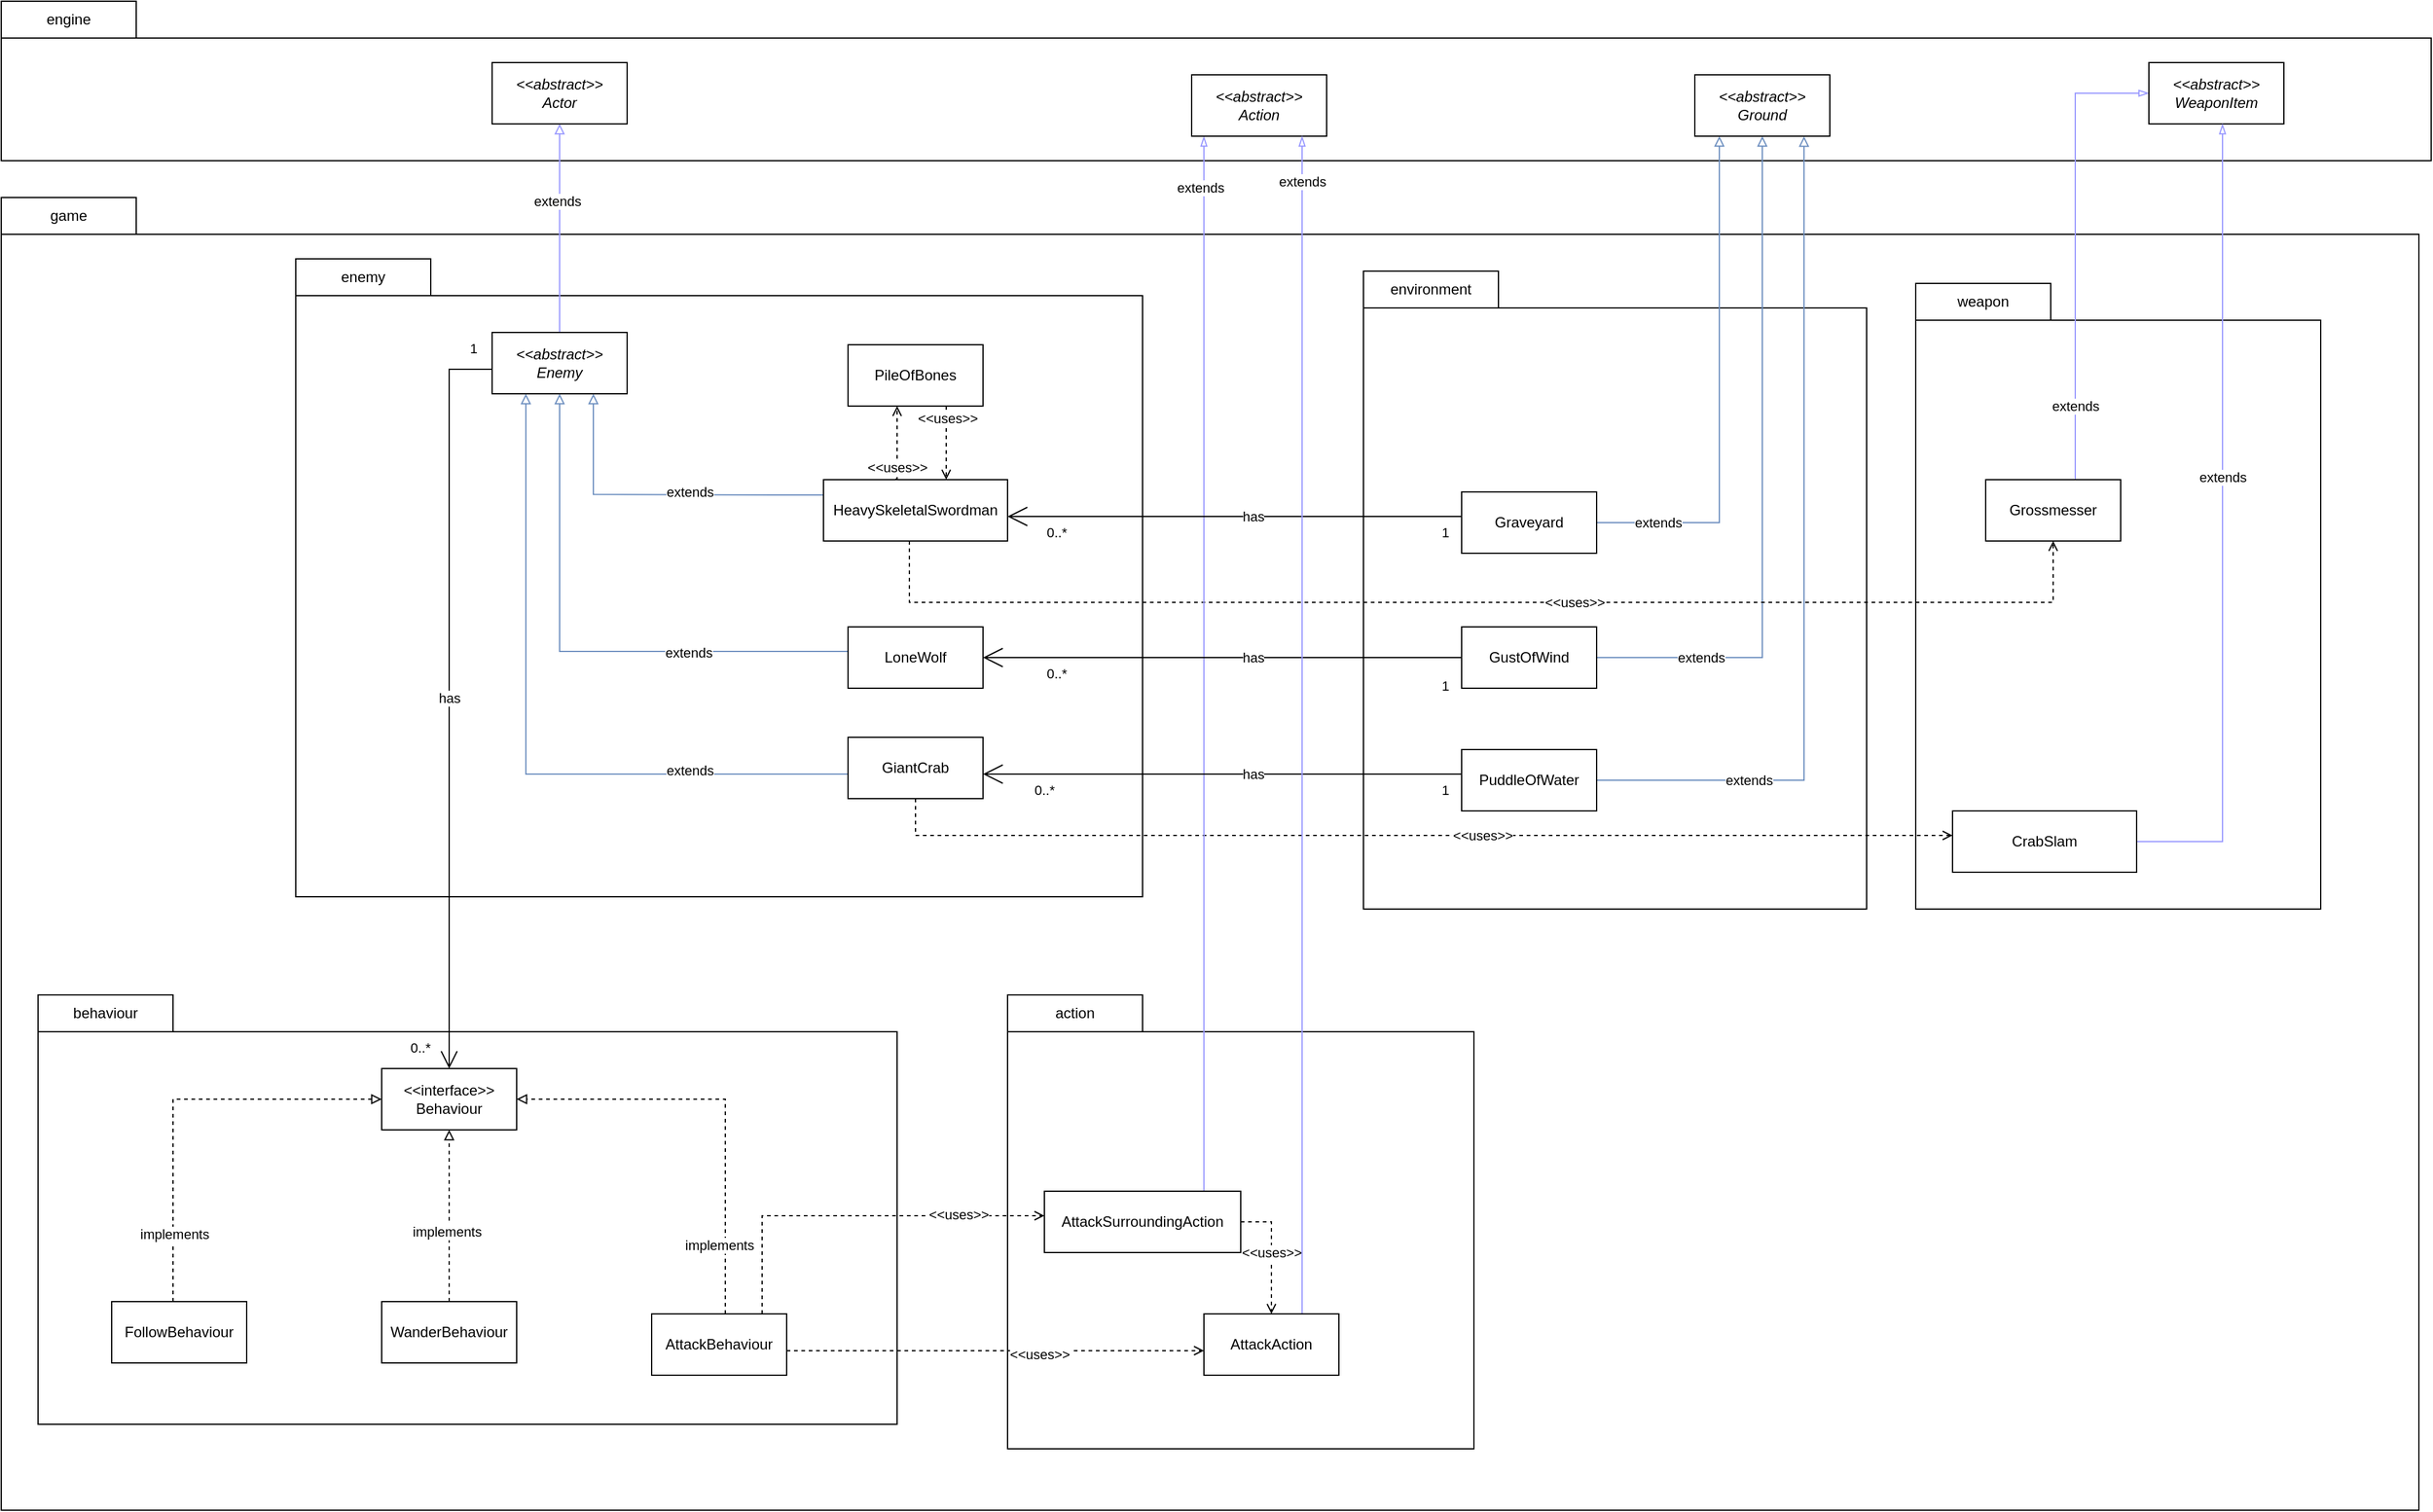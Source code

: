 <mxfile version="21.1.2" type="device">
  <diagram name="Req1 (F)" id="epecqRMpjD1GwpJ3DQ9b">
    <mxGraphModel dx="4599" dy="1194" grid="1" gridSize="10" guides="1" tooltips="1" connect="1" arrows="1" fold="1" page="1" pageScale="1" pageWidth="850" pageHeight="1100" math="0" shadow="0">
      <root>
        <mxCell id="Td4_uEL3bls0h5Rr2nT6-0" />
        <mxCell id="Td4_uEL3bls0h5Rr2nT6-1" value="Big Package" style="" parent="Td4_uEL3bls0h5Rr2nT6-0" />
        <mxCell id="Td4_uEL3bls0h5Rr2nT6-4" value="" style="shape=folder;fontStyle=1;spacingTop=10;tabWidth=110;tabHeight=30;tabPosition=left;html=1;whiteSpace=wrap;" parent="Td4_uEL3bls0h5Rr2nT6-1" vertex="1">
          <mxGeometry x="-2320" y="220" width="1980" height="130" as="geometry" />
        </mxCell>
        <mxCell id="Td4_uEL3bls0h5Rr2nT6-5" value="engine" style="text;html=1;strokeColor=none;fillColor=none;align=center;verticalAlign=middle;whiteSpace=wrap;rounded=0;" parent="Td4_uEL3bls0h5Rr2nT6-1" vertex="1">
          <mxGeometry x="-2320" y="220" width="110" height="30" as="geometry" />
        </mxCell>
        <mxCell id="Td4_uEL3bls0h5Rr2nT6-6" value="" style="shape=folder;fontStyle=1;spacingTop=10;tabWidth=110;tabHeight=30;tabPosition=left;html=1;whiteSpace=wrap;" parent="Td4_uEL3bls0h5Rr2nT6-1" vertex="1">
          <mxGeometry x="-2320" y="380" width="1970" height="1070" as="geometry" />
        </mxCell>
        <mxCell id="Td4_uEL3bls0h5Rr2nT6-7" value="game" style="text;html=1;strokeColor=none;fillColor=none;align=center;verticalAlign=middle;whiteSpace=wrap;rounded=0;" parent="Td4_uEL3bls0h5Rr2nT6-1" vertex="1">
          <mxGeometry x="-2320" y="380" width="110" height="30" as="geometry" />
        </mxCell>
        <object label="main" id="Td4_uEL3bls0h5Rr2nT6-9">
          <mxCell style="" parent="Td4_uEL3bls0h5Rr2nT6-0" />
        </object>
        <mxCell id="Td4_uEL3bls0h5Rr2nT6-10" value="" style="shape=folder;fontStyle=1;spacingTop=10;tabWidth=110;tabHeight=30;tabPosition=left;html=1;whiteSpace=wrap;" parent="Td4_uEL3bls0h5Rr2nT6-9" vertex="1">
          <mxGeometry x="-2080" y="430" width="690" height="520" as="geometry" />
        </mxCell>
        <mxCell id="Td4_uEL3bls0h5Rr2nT6-11" value="" style="shape=folder;fontStyle=1;spacingTop=10;tabWidth=110;tabHeight=30;tabPosition=left;html=1;whiteSpace=wrap;" parent="Td4_uEL3bls0h5Rr2nT6-9" vertex="1">
          <mxGeometry x="-1210" y="440" width="410" height="520" as="geometry" />
        </mxCell>
        <mxCell id="Td4_uEL3bls0h5Rr2nT6-12" value="" style="shape=folder;fontStyle=1;spacingTop=10;tabWidth=110;tabHeight=30;tabPosition=left;html=1;whiteSpace=wrap;" parent="Td4_uEL3bls0h5Rr2nT6-9" vertex="1">
          <mxGeometry x="-760" y="450" width="330" height="510" as="geometry" />
        </mxCell>
        <mxCell id="Td4_uEL3bls0h5Rr2nT6-13" value="environment" style="text;html=1;strokeColor=none;fillColor=none;align=center;verticalAlign=middle;whiteSpace=wrap;rounded=0;" parent="Td4_uEL3bls0h5Rr2nT6-9" vertex="1">
          <mxGeometry x="-1210" y="440" width="110" height="30" as="geometry" />
        </mxCell>
        <mxCell id="Td4_uEL3bls0h5Rr2nT6-14" value="weapon" style="text;html=1;strokeColor=none;fillColor=none;align=center;verticalAlign=middle;whiteSpace=wrap;rounded=0;" parent="Td4_uEL3bls0h5Rr2nT6-9" vertex="1">
          <mxGeometry x="-760" y="450" width="110" height="30" as="geometry" />
        </mxCell>
        <mxCell id="Td4_uEL3bls0h5Rr2nT6-15" value="" style="shape=folder;fontStyle=1;spacingTop=10;tabWidth=110;tabHeight=30;tabPosition=left;html=1;whiteSpace=wrap;" parent="Td4_uEL3bls0h5Rr2nT6-9" vertex="1">
          <mxGeometry x="-1500" y="1030" width="380" height="370" as="geometry" />
        </mxCell>
        <mxCell id="Td4_uEL3bls0h5Rr2nT6-16" style="edgeStyle=orthogonalEdgeStyle;rounded=0;orthogonalLoop=1;jettySize=auto;html=1;endArrow=blockThin;endFill=0;strokeColor=#9999FF;entryX=0;entryY=0.5;entryDx=0;entryDy=0;" parent="Td4_uEL3bls0h5Rr2nT6-9" source="Td4_uEL3bls0h5Rr2nT6-18" target="Td4_uEL3bls0h5Rr2nT6-51" edge="1">
          <mxGeometry relative="1" as="geometry">
            <Array as="points">
              <mxPoint x="-630" y="295" />
            </Array>
          </mxGeometry>
        </mxCell>
        <mxCell id="Td4_uEL3bls0h5Rr2nT6-17" value="extends" style="edgeLabel;html=1;align=center;verticalAlign=middle;resizable=0;points=[];" parent="Td4_uEL3bls0h5Rr2nT6-16" connectable="0" vertex="1">
          <mxGeometry x="-0.056" relative="1" as="geometry">
            <mxPoint y="117" as="offset" />
          </mxGeometry>
        </mxCell>
        <mxCell id="Td4_uEL3bls0h5Rr2nT6-18" value="Grossmesser" style="html=1;whiteSpace=wrap;" parent="Td4_uEL3bls0h5Rr2nT6-9" vertex="1">
          <mxGeometry x="-703" y="610" width="110" height="50" as="geometry" />
        </mxCell>
        <mxCell id="Td4_uEL3bls0h5Rr2nT6-19" value="extends" style="edgeStyle=orthogonalEdgeStyle;rounded=0;orthogonalLoop=1;jettySize=auto;html=1;endArrow=block;endFill=0;fillColor=#dae8fc;strokeColor=#6c8ebf;" parent="Td4_uEL3bls0h5Rr2nT6-9" source="Td4_uEL3bls0h5Rr2nT6-20" target="Td4_uEL3bls0h5Rr2nT6-49" edge="1">
          <mxGeometry x="-0.759" relative="1" as="geometry">
            <Array as="points">
              <mxPoint x="-920" y="645" />
            </Array>
            <mxPoint as="offset" />
          </mxGeometry>
        </mxCell>
        <mxCell id="Td4_uEL3bls0h5Rr2nT6-20" value="Graveyard" style="html=1;whiteSpace=wrap;" parent="Td4_uEL3bls0h5Rr2nT6-9" vertex="1">
          <mxGeometry x="-1130" y="620" width="110" height="50" as="geometry" />
        </mxCell>
        <mxCell id="Td4_uEL3bls0h5Rr2nT6-21" value="extends" style="edgeStyle=orthogonalEdgeStyle;rounded=0;orthogonalLoop=1;jettySize=auto;html=1;entryX=0.5;entryY=1;entryDx=0;entryDy=0;endArrow=block;endFill=0;fillColor=#dae8fc;strokeColor=#6c8ebf;" parent="Td4_uEL3bls0h5Rr2nT6-9" source="Td4_uEL3bls0h5Rr2nT6-22" target="Td4_uEL3bls0h5Rr2nT6-49" edge="1">
          <mxGeometry x="-0.699" relative="1" as="geometry">
            <mxPoint as="offset" />
          </mxGeometry>
        </mxCell>
        <mxCell id="Td4_uEL3bls0h5Rr2nT6-22" value="GustOfWind" style="html=1;whiteSpace=wrap;" parent="Td4_uEL3bls0h5Rr2nT6-9" vertex="1">
          <mxGeometry x="-1130" y="730" width="110" height="50" as="geometry" />
        </mxCell>
        <mxCell id="Td4_uEL3bls0h5Rr2nT6-23" value="extends" style="edgeStyle=orthogonalEdgeStyle;rounded=0;orthogonalLoop=1;jettySize=auto;html=1;endArrow=block;endFill=0;fillColor=#dae8fc;strokeColor=#6c8ebf;entryX=0.809;entryY=1.002;entryDx=0;entryDy=0;entryPerimeter=0;" parent="Td4_uEL3bls0h5Rr2nT6-9" source="Td4_uEL3bls0h5Rr2nT6-24" target="Td4_uEL3bls0h5Rr2nT6-49" edge="1">
          <mxGeometry x="-0.643" relative="1" as="geometry">
            <Array as="points">
              <mxPoint x="-851" y="855" />
            </Array>
            <mxPoint x="-830" y="320" as="targetPoint" />
            <mxPoint as="offset" />
          </mxGeometry>
        </mxCell>
        <mxCell id="Td4_uEL3bls0h5Rr2nT6-24" value="PuddleOfWater" style="html=1;whiteSpace=wrap;" parent="Td4_uEL3bls0h5Rr2nT6-9" vertex="1">
          <mxGeometry x="-1130" y="830" width="110" height="50" as="geometry" />
        </mxCell>
        <mxCell id="Td4_uEL3bls0h5Rr2nT6-25" style="edgeStyle=orthogonalEdgeStyle;rounded=0;orthogonalLoop=1;jettySize=auto;html=1;endArrow=block;endFill=0;fillColor=#dae8fc;strokeColor=#6c8ebf;entryX=0.5;entryY=1;entryDx=0;entryDy=0;" parent="Td4_uEL3bls0h5Rr2nT6-9" source="Td4_uEL3bls0h5Rr2nT6-27" target="Td4_uEL3bls0h5Rr2nT6-42" edge="1">
          <mxGeometry relative="1" as="geometry">
            <Array as="points">
              <mxPoint x="-1865" y="750" />
            </Array>
          </mxGeometry>
        </mxCell>
        <mxCell id="Td4_uEL3bls0h5Rr2nT6-26" value="extends" style="edgeLabel;html=1;align=center;verticalAlign=middle;resizable=0;points=[];" parent="Td4_uEL3bls0h5Rr2nT6-25" connectable="0" vertex="1">
          <mxGeometry x="-0.096" y="1" relative="1" as="geometry">
            <mxPoint x="71" as="offset" />
          </mxGeometry>
        </mxCell>
        <mxCell id="Td4_uEL3bls0h5Rr2nT6-27" value="LoneWolf" style="html=1;whiteSpace=wrap;" parent="Td4_uEL3bls0h5Rr2nT6-9" vertex="1">
          <mxGeometry x="-1630" y="730" width="110" height="50" as="geometry" />
        </mxCell>
        <mxCell id="Td4_uEL3bls0h5Rr2nT6-28" style="edgeStyle=orthogonalEdgeStyle;rounded=0;orthogonalLoop=1;jettySize=auto;html=1;dashed=1;endArrow=open;endFill=0;" parent="Td4_uEL3bls0h5Rr2nT6-9" source="Td4_uEL3bls0h5Rr2nT6-34" target="Td4_uEL3bls0h5Rr2nT6-18" edge="1">
          <mxGeometry relative="1" as="geometry">
            <Array as="points">
              <mxPoint x="-1580" y="710" />
              <mxPoint x="-648" y="710" />
            </Array>
            <mxPoint x="-1560" y="802.19" as="sourcePoint" />
            <mxPoint x="-90.75" y="759.999" as="targetPoint" />
          </mxGeometry>
        </mxCell>
        <mxCell id="Td4_uEL3bls0h5Rr2nT6-29" value="&amp;lt;&amp;lt;uses&amp;gt;&amp;gt;" style="edgeLabel;html=1;align=center;verticalAlign=middle;resizable=0;points=[];" parent="Td4_uEL3bls0h5Rr2nT6-28" connectable="0" vertex="1">
          <mxGeometry x="0.851" relative="1" as="geometry">
            <mxPoint x="-363" as="offset" />
          </mxGeometry>
        </mxCell>
        <mxCell id="Td4_uEL3bls0h5Rr2nT6-30" style="edgeStyle=orthogonalEdgeStyle;rounded=0;orthogonalLoop=1;jettySize=auto;html=1;entryX=0.75;entryY=1;entryDx=0;entryDy=0;endArrow=block;endFill=0;fillColor=#dae8fc;strokeColor=#6c8ebf;exitX=0;exitY=0.25;exitDx=0;exitDy=0;" parent="Td4_uEL3bls0h5Rr2nT6-9" source="Td4_uEL3bls0h5Rr2nT6-34" target="Td4_uEL3bls0h5Rr2nT6-42" edge="1">
          <mxGeometry relative="1" as="geometry">
            <Array as="points">
              <mxPoint x="-1690" y="622" />
              <mxPoint x="-1837" y="622" />
            </Array>
          </mxGeometry>
        </mxCell>
        <mxCell id="Td4_uEL3bls0h5Rr2nT6-31" value="extends" style="edgeLabel;html=1;align=center;verticalAlign=middle;resizable=0;points=[];" parent="Td4_uEL3bls0h5Rr2nT6-30" connectable="0" vertex="1">
          <mxGeometry x="0.258" y="-2" relative="1" as="geometry">
            <mxPoint x="60" as="offset" />
          </mxGeometry>
        </mxCell>
        <mxCell id="Td4_uEL3bls0h5Rr2nT6-32" value="&amp;lt;&amp;lt;uses&amp;gt;&amp;gt;" style="edgeStyle=orthogonalEdgeStyle;rounded=0;orthogonalLoop=1;jettySize=auto;html=1;dashed=1;endArrow=open;endFill=0;exitX=0.391;exitY=-0.01;exitDx=0;exitDy=0;exitPerimeter=0;" parent="Td4_uEL3bls0h5Rr2nT6-9" source="Td4_uEL3bls0h5Rr2nT6-34" target="Td4_uEL3bls0h5Rr2nT6-56" edge="1">
          <mxGeometry x="-0.644" relative="1" as="geometry">
            <Array as="points">
              <mxPoint x="-1590" y="610" />
            </Array>
            <mxPoint as="offset" />
          </mxGeometry>
        </mxCell>
        <mxCell id="Td4_uEL3bls0h5Rr2nT6-33" value="&amp;lt;&amp;lt;has&amp;gt;&amp;gt;" style="edgeLabel;html=1;align=center;verticalAlign=middle;resizable=0;points=[];" parent="Td4_uEL3bls0h5Rr2nT6-32" connectable="0" vertex="1">
          <mxGeometry x="-0.132" y="3" relative="1" as="geometry">
            <mxPoint y="-66" as="offset" />
          </mxGeometry>
        </mxCell>
        <mxCell id="Td4_uEL3bls0h5Rr2nT6-34" value="HeavySkeletalSwordman" style="html=1;whiteSpace=wrap;" parent="Td4_uEL3bls0h5Rr2nT6-9" vertex="1">
          <mxGeometry x="-1650" y="610" width="150" height="50" as="geometry" />
        </mxCell>
        <mxCell id="Td4_uEL3bls0h5Rr2nT6-35" style="edgeStyle=orthogonalEdgeStyle;rounded=0;orthogonalLoop=1;jettySize=auto;html=1;entryX=0.25;entryY=1;entryDx=0;entryDy=0;endArrow=block;endFill=0;fillColor=#dae8fc;strokeColor=#6c8ebf;" parent="Td4_uEL3bls0h5Rr2nT6-9" source="Td4_uEL3bls0h5Rr2nT6-39" target="Td4_uEL3bls0h5Rr2nT6-42" edge="1">
          <mxGeometry relative="1" as="geometry">
            <Array as="points">
              <mxPoint x="-1893" y="850" />
            </Array>
          </mxGeometry>
        </mxCell>
        <mxCell id="Td4_uEL3bls0h5Rr2nT6-36" value="extends" style="edgeLabel;html=1;align=center;verticalAlign=middle;resizable=0;points=[];" parent="Td4_uEL3bls0h5Rr2nT6-35" connectable="0" vertex="1">
          <mxGeometry x="-0.332" y="-3" relative="1" as="geometry">
            <mxPoint x="62" as="offset" />
          </mxGeometry>
        </mxCell>
        <mxCell id="Td4_uEL3bls0h5Rr2nT6-37" style="edgeStyle=orthogonalEdgeStyle;rounded=0;orthogonalLoop=1;jettySize=auto;html=1;dashed=1;endArrow=open;endFill=0;" parent="Td4_uEL3bls0h5Rr2nT6-9" source="Td4_uEL3bls0h5Rr2nT6-39" target="Td4_uEL3bls0h5Rr2nT6-59" edge="1">
          <mxGeometry relative="1" as="geometry">
            <Array as="points">
              <mxPoint x="-1575" y="900" />
              <mxPoint x="-628" y="900" />
            </Array>
          </mxGeometry>
        </mxCell>
        <mxCell id="Td4_uEL3bls0h5Rr2nT6-38" value="&amp;lt;&amp;lt;uses&amp;gt;&amp;gt;" style="edgeLabel;html=1;align=center;verticalAlign=middle;resizable=0;points=[];" parent="Td4_uEL3bls0h5Rr2nT6-37" connectable="0" vertex="1">
          <mxGeometry x="0.836" y="4" relative="1" as="geometry">
            <mxPoint x="-311" y="4" as="offset" />
          </mxGeometry>
        </mxCell>
        <mxCell id="Td4_uEL3bls0h5Rr2nT6-39" value="GiantCrab" style="html=1;whiteSpace=wrap;" parent="Td4_uEL3bls0h5Rr2nT6-9" vertex="1">
          <mxGeometry x="-1630" y="820" width="110" height="50" as="geometry" />
        </mxCell>
        <mxCell id="Td4_uEL3bls0h5Rr2nT6-40" style="edgeStyle=orthogonalEdgeStyle;rounded=0;orthogonalLoop=1;jettySize=auto;html=1;entryX=0.5;entryY=1;entryDx=0;entryDy=0;endArrow=block;endFill=0;strokeColor=#9999FF;" parent="Td4_uEL3bls0h5Rr2nT6-9" source="Td4_uEL3bls0h5Rr2nT6-42" target="Td4_uEL3bls0h5Rr2nT6-50" edge="1">
          <mxGeometry relative="1" as="geometry" />
        </mxCell>
        <mxCell id="Td4_uEL3bls0h5Rr2nT6-41" value="extends" style="edgeLabel;html=1;align=center;verticalAlign=middle;resizable=0;points=[];" parent="Td4_uEL3bls0h5Rr2nT6-40" connectable="0" vertex="1">
          <mxGeometry x="0.258" y="2" relative="1" as="geometry">
            <mxPoint as="offset" />
          </mxGeometry>
        </mxCell>
        <mxCell id="Td4_uEL3bls0h5Rr2nT6-42" value="&lt;i&gt;&amp;lt;&amp;lt;abstract&amp;gt;&amp;gt;&lt;br&gt;Enemy&lt;/i&gt;" style="html=1;whiteSpace=wrap;" parent="Td4_uEL3bls0h5Rr2nT6-9" vertex="1">
          <mxGeometry x="-1920" y="490" width="110" height="50" as="geometry" />
        </mxCell>
        <mxCell id="Td4_uEL3bls0h5Rr2nT6-43" style="edgeStyle=orthogonalEdgeStyle;rounded=0;orthogonalLoop=1;jettySize=auto;html=1;strokeColor=none;dashed=1;" parent="Td4_uEL3bls0h5Rr2nT6-9" source="Td4_uEL3bls0h5Rr2nT6-76" target="Td4_uEL3bls0h5Rr2nT6-70" edge="1">
          <mxGeometry relative="1" as="geometry" />
        </mxCell>
        <mxCell id="Td4_uEL3bls0h5Rr2nT6-44" style="edgeStyle=orthogonalEdgeStyle;rounded=0;orthogonalLoop=1;jettySize=auto;html=1;strokeColor=#9999FF;endArrow=blockThin;endFill=0;" parent="Td4_uEL3bls0h5Rr2nT6-9" source="Td4_uEL3bls0h5Rr2nT6-47" target="Td4_uEL3bls0h5Rr2nT6-48" edge="1">
          <mxGeometry relative="1" as="geometry">
            <Array as="points">
              <mxPoint x="-1340" y="850" />
              <mxPoint x="-1340" y="850" />
            </Array>
          </mxGeometry>
        </mxCell>
        <mxCell id="Td4_uEL3bls0h5Rr2nT6-45" value="extends" style="edgeLabel;html=1;align=center;verticalAlign=middle;resizable=0;points=[];" parent="Td4_uEL3bls0h5Rr2nT6-44" connectable="0" vertex="1">
          <mxGeometry x="0.903" y="3" relative="1" as="geometry">
            <mxPoint as="offset" />
          </mxGeometry>
        </mxCell>
        <mxCell id="Td4_uEL3bls0h5Rr2nT6-46" value="&amp;lt;&amp;lt;uses&amp;gt;&amp;gt;" style="edgeStyle=orthogonalEdgeStyle;rounded=0;orthogonalLoop=1;jettySize=auto;html=1;entryX=0.5;entryY=0;entryDx=0;entryDy=0;dashed=1;endArrow=open;endFill=0;" parent="Td4_uEL3bls0h5Rr2nT6-9" source="Td4_uEL3bls0h5Rr2nT6-47" target="Td4_uEL3bls0h5Rr2nT6-87" edge="1">
          <mxGeometry relative="1" as="geometry">
            <Array as="points">
              <mxPoint x="-1285" y="1250" />
              <mxPoint x="-1285" y="1250" />
            </Array>
          </mxGeometry>
        </mxCell>
        <mxCell id="Td4_uEL3bls0h5Rr2nT6-47" value="AttackSurroundingAction" style="html=1;whiteSpace=wrap;" parent="Td4_uEL3bls0h5Rr2nT6-9" vertex="1">
          <mxGeometry x="-1470" y="1190" width="160" height="50" as="geometry" />
        </mxCell>
        <mxCell id="Td4_uEL3bls0h5Rr2nT6-48" value="&lt;i&gt;&amp;lt;&amp;lt;abstract&amp;gt;&amp;gt;&lt;br&gt;Action&lt;/i&gt;" style="html=1;whiteSpace=wrap;" parent="Td4_uEL3bls0h5Rr2nT6-9" vertex="1">
          <mxGeometry x="-1350" y="280" width="110" height="50" as="geometry" />
        </mxCell>
        <mxCell id="Td4_uEL3bls0h5Rr2nT6-49" value="&lt;i&gt;&amp;lt;&amp;lt;abstract&amp;gt;&amp;gt;&lt;br&gt;Ground&lt;/i&gt;" style="html=1;whiteSpace=wrap;" parent="Td4_uEL3bls0h5Rr2nT6-9" vertex="1">
          <mxGeometry x="-940" y="280" width="110" height="50" as="geometry" />
        </mxCell>
        <mxCell id="Td4_uEL3bls0h5Rr2nT6-50" value="&lt;i&gt;&amp;lt;&amp;lt;abstract&amp;gt;&amp;gt;&lt;br&gt;Actor&lt;/i&gt;" style="html=1;whiteSpace=wrap;" parent="Td4_uEL3bls0h5Rr2nT6-9" vertex="1">
          <mxGeometry x="-1920" y="270" width="110" height="50" as="geometry" />
        </mxCell>
        <mxCell id="Td4_uEL3bls0h5Rr2nT6-51" value="&lt;i&gt;&amp;lt;&amp;lt;abstract&amp;gt;&amp;gt;&lt;br&gt;WeaponItem&lt;/i&gt;" style="html=1;whiteSpace=wrap;" parent="Td4_uEL3bls0h5Rr2nT6-9" vertex="1">
          <mxGeometry x="-570" y="270" width="110" height="50" as="geometry" />
        </mxCell>
        <mxCell id="Td4_uEL3bls0h5Rr2nT6-52" value="action" style="text;html=1;strokeColor=none;fillColor=none;align=center;verticalAlign=middle;whiteSpace=wrap;rounded=0;" parent="Td4_uEL3bls0h5Rr2nT6-9" vertex="1">
          <mxGeometry x="-1500" y="1030" width="110" height="30" as="geometry" />
        </mxCell>
        <mxCell id="Td4_uEL3bls0h5Rr2nT6-53" value="enemy" style="text;html=1;strokeColor=none;fillColor=none;align=center;verticalAlign=middle;whiteSpace=wrap;rounded=0;" parent="Td4_uEL3bls0h5Rr2nT6-9" vertex="1">
          <mxGeometry x="-2080" y="430" width="110" height="30" as="geometry" />
        </mxCell>
        <mxCell id="Td4_uEL3bls0h5Rr2nT6-54" style="edgeStyle=orthogonalEdgeStyle;rounded=0;orthogonalLoop=1;jettySize=auto;html=1;dashed=1;endArrow=open;endFill=0;" parent="Td4_uEL3bls0h5Rr2nT6-9" source="Td4_uEL3bls0h5Rr2nT6-56" edge="1">
          <mxGeometry relative="1" as="geometry">
            <Array as="points">
              <mxPoint x="-1550" y="610" />
              <mxPoint x="-1550" y="610" />
            </Array>
            <mxPoint x="-1550" y="610" as="targetPoint" />
          </mxGeometry>
        </mxCell>
        <mxCell id="Td4_uEL3bls0h5Rr2nT6-55" value="&amp;lt;&amp;lt;uses&amp;gt;&amp;gt;" style="edgeLabel;html=1;align=center;verticalAlign=middle;resizable=0;points=[];" parent="Td4_uEL3bls0h5Rr2nT6-54" connectable="0" vertex="1">
          <mxGeometry x="-0.278" y="1" relative="1" as="geometry">
            <mxPoint y="-12" as="offset" />
          </mxGeometry>
        </mxCell>
        <mxCell id="Td4_uEL3bls0h5Rr2nT6-56" value="PileOfBones" style="html=1;whiteSpace=wrap;" parent="Td4_uEL3bls0h5Rr2nT6-9" vertex="1">
          <mxGeometry x="-1630" y="500" width="110" height="50" as="geometry" />
        </mxCell>
        <mxCell id="Td4_uEL3bls0h5Rr2nT6-57" style="edgeStyle=orthogonalEdgeStyle;rounded=0;orthogonalLoop=1;jettySize=auto;html=1;strokeColor=#9999FF;endArrow=blockThin;endFill=0;" parent="Td4_uEL3bls0h5Rr2nT6-9" source="Td4_uEL3bls0h5Rr2nT6-59" target="Td4_uEL3bls0h5Rr2nT6-51" edge="1">
          <mxGeometry relative="1" as="geometry">
            <Array as="points">
              <mxPoint x="-510" y="905" />
            </Array>
            <mxPoint x="-533" y="220" as="targetPoint" />
          </mxGeometry>
        </mxCell>
        <mxCell id="Td4_uEL3bls0h5Rr2nT6-58" value="extends" style="edgeLabel;html=1;align=center;verticalAlign=middle;resizable=0;points=[];" parent="Td4_uEL3bls0h5Rr2nT6-57" connectable="0" vertex="1">
          <mxGeometry x="0.135" y="2" relative="1" as="geometry">
            <mxPoint x="2" y="4" as="offset" />
          </mxGeometry>
        </mxCell>
        <mxCell id="Td4_uEL3bls0h5Rr2nT6-59" value="CrabSlam" style="html=1;whiteSpace=wrap;" parent="Td4_uEL3bls0h5Rr2nT6-9" vertex="1">
          <mxGeometry x="-730" y="880" width="150" height="50" as="geometry" />
        </mxCell>
        <mxCell id="Td4_uEL3bls0h5Rr2nT6-60" value="has" style="endArrow=none;html=1;endSize=12;startArrow=open;startSize=14;startFill=0;edgeStyle=orthogonalEdgeStyle;rounded=0;endFill=0;" parent="Td4_uEL3bls0h5Rr2nT6-9" source="Td4_uEL3bls0h5Rr2nT6-27" target="Td4_uEL3bls0h5Rr2nT6-22" edge="1">
          <mxGeometry x="0.128" relative="1" as="geometry">
            <mxPoint x="-1220" y="800" as="sourcePoint" />
            <mxPoint x="-1060" y="800" as="targetPoint" />
            <Array as="points">
              <mxPoint x="-1300" y="755" />
              <mxPoint x="-1300" y="755" />
            </Array>
            <mxPoint as="offset" />
          </mxGeometry>
        </mxCell>
        <mxCell id="Td4_uEL3bls0h5Rr2nT6-61" value="0..*" style="edgeLabel;resizable=0;html=1;align=left;verticalAlign=top;" parent="Td4_uEL3bls0h5Rr2nT6-60" connectable="0" vertex="1">
          <mxGeometry x="-1" relative="1" as="geometry">
            <mxPoint x="50" as="offset" />
          </mxGeometry>
        </mxCell>
        <mxCell id="Td4_uEL3bls0h5Rr2nT6-62" value="1" style="edgeLabel;resizable=0;html=1;align=right;verticalAlign=top;" parent="Td4_uEL3bls0h5Rr2nT6-60" connectable="0" vertex="1">
          <mxGeometry x="1" relative="1" as="geometry">
            <mxPoint x="-10" y="10" as="offset" />
          </mxGeometry>
        </mxCell>
        <mxCell id="Td4_uEL3bls0h5Rr2nT6-63" value="has" style="endArrow=none;html=1;endSize=12;startArrow=open;startSize=14;startFill=0;edgeStyle=orthogonalEdgeStyle;rounded=0;endFill=0;" parent="Td4_uEL3bls0h5Rr2nT6-9" source="Td4_uEL3bls0h5Rr2nT6-34" target="Td4_uEL3bls0h5Rr2nT6-20" edge="1">
          <mxGeometry x="0.081" relative="1" as="geometry">
            <mxPoint x="-1450" y="750" as="sourcePoint" />
            <mxPoint x="-1160" y="725" as="targetPoint" />
            <Array as="points">
              <mxPoint x="-1320" y="640" />
              <mxPoint x="-1320" y="640" />
            </Array>
            <mxPoint as="offset" />
          </mxGeometry>
        </mxCell>
        <mxCell id="Td4_uEL3bls0h5Rr2nT6-64" value="0..*" style="edgeLabel;resizable=0;html=1;align=left;verticalAlign=top;" parent="Td4_uEL3bls0h5Rr2nT6-63" connectable="0" vertex="1">
          <mxGeometry x="-1" relative="1" as="geometry">
            <mxPoint x="30" as="offset" />
          </mxGeometry>
        </mxCell>
        <mxCell id="Td4_uEL3bls0h5Rr2nT6-65" value="1" style="edgeLabel;resizable=0;html=1;align=right;verticalAlign=top;" parent="Td4_uEL3bls0h5Rr2nT6-63" connectable="0" vertex="1">
          <mxGeometry x="1" relative="1" as="geometry">
            <mxPoint x="-10" as="offset" />
          </mxGeometry>
        </mxCell>
        <mxCell id="Td4_uEL3bls0h5Rr2nT6-66" value="has" style="endArrow=none;html=1;endSize=12;startArrow=open;startSize=14;startFill=0;edgeStyle=orthogonalEdgeStyle;rounded=0;endFill=0;" parent="Td4_uEL3bls0h5Rr2nT6-9" source="Td4_uEL3bls0h5Rr2nT6-39" target="Td4_uEL3bls0h5Rr2nT6-24" edge="1">
          <mxGeometry x="0.128" relative="1" as="geometry">
            <mxPoint x="-1500" y="1035" as="sourcePoint" />
            <mxPoint x="-1130" y="1020" as="targetPoint" />
            <Array as="points">
              <mxPoint x="-1220" y="850" />
              <mxPoint x="-1220" y="850" />
            </Array>
            <mxPoint as="offset" />
          </mxGeometry>
        </mxCell>
        <mxCell id="Td4_uEL3bls0h5Rr2nT6-67" value="0..*" style="edgeLabel;resizable=0;html=1;align=left;verticalAlign=top;" parent="Td4_uEL3bls0h5Rr2nT6-66" connectable="0" vertex="1">
          <mxGeometry x="-1" relative="1" as="geometry">
            <mxPoint x="40" as="offset" />
          </mxGeometry>
        </mxCell>
        <mxCell id="Td4_uEL3bls0h5Rr2nT6-68" value="1" style="edgeLabel;resizable=0;html=1;align=right;verticalAlign=top;" parent="Td4_uEL3bls0h5Rr2nT6-66" connectable="0" vertex="1">
          <mxGeometry x="1" relative="1" as="geometry">
            <mxPoint x="-10" as="offset" />
          </mxGeometry>
        </mxCell>
        <mxCell id="Td4_uEL3bls0h5Rr2nT6-69" value="" style="shape=folder;fontStyle=1;spacingTop=10;tabWidth=110;tabHeight=30;tabPosition=left;html=1;whiteSpace=wrap;" parent="Td4_uEL3bls0h5Rr2nT6-9" vertex="1">
          <mxGeometry x="-2290" y="1030" width="700" height="350" as="geometry" />
        </mxCell>
        <mxCell id="Td4_uEL3bls0h5Rr2nT6-70" value="&amp;lt;&amp;lt;interface&amp;gt;&amp;gt;&lt;br&gt;Behaviour" style="html=1;whiteSpace=wrap;" parent="Td4_uEL3bls0h5Rr2nT6-9" vertex="1">
          <mxGeometry x="-2010" y="1090" width="110" height="50" as="geometry" />
        </mxCell>
        <mxCell id="Td4_uEL3bls0h5Rr2nT6-71" style="edgeStyle=orthogonalEdgeStyle;rounded=0;orthogonalLoop=1;jettySize=auto;html=1;dashed=1;endArrow=block;endFill=0;" parent="Td4_uEL3bls0h5Rr2nT6-9" source="Td4_uEL3bls0h5Rr2nT6-73" target="Td4_uEL3bls0h5Rr2nT6-70" edge="1">
          <mxGeometry relative="1" as="geometry" />
        </mxCell>
        <mxCell id="Td4_uEL3bls0h5Rr2nT6-72" value="implements" style="edgeLabel;html=1;align=center;verticalAlign=middle;resizable=0;points=[];" parent="Td4_uEL3bls0h5Rr2nT6-71" connectable="0" vertex="1">
          <mxGeometry x="-0.186" y="2" relative="1" as="geometry">
            <mxPoint as="offset" />
          </mxGeometry>
        </mxCell>
        <mxCell id="Td4_uEL3bls0h5Rr2nT6-73" value="WanderBehaviour" style="html=1;whiteSpace=wrap;" parent="Td4_uEL3bls0h5Rr2nT6-9" vertex="1">
          <mxGeometry x="-2010" y="1280" width="110" height="50" as="geometry" />
        </mxCell>
        <mxCell id="Td4_uEL3bls0h5Rr2nT6-74" style="edgeStyle=orthogonalEdgeStyle;rounded=0;orthogonalLoop=1;jettySize=auto;html=1;entryX=0;entryY=0.5;entryDx=0;entryDy=0;dashed=1;endArrow=block;endFill=0;" parent="Td4_uEL3bls0h5Rr2nT6-9" source="Td4_uEL3bls0h5Rr2nT6-76" target="Td4_uEL3bls0h5Rr2nT6-70" edge="1">
          <mxGeometry relative="1" as="geometry">
            <Array as="points">
              <mxPoint x="-2180" y="1115" />
            </Array>
          </mxGeometry>
        </mxCell>
        <mxCell id="Td4_uEL3bls0h5Rr2nT6-75" value="implements" style="edgeLabel;html=1;align=center;verticalAlign=middle;resizable=0;points=[];" parent="Td4_uEL3bls0h5Rr2nT6-74" connectable="0" vertex="1">
          <mxGeometry x="-0.654" y="-1" relative="1" as="geometry">
            <mxPoint y="3" as="offset" />
          </mxGeometry>
        </mxCell>
        <mxCell id="Td4_uEL3bls0h5Rr2nT6-76" value="FollowBehaviour" style="html=1;whiteSpace=wrap;" parent="Td4_uEL3bls0h5Rr2nT6-9" vertex="1">
          <mxGeometry x="-2230" y="1280" width="110" height="50" as="geometry" />
        </mxCell>
        <mxCell id="Td4_uEL3bls0h5Rr2nT6-77" style="edgeStyle=orthogonalEdgeStyle;rounded=0;orthogonalLoop=1;jettySize=auto;html=1;entryX=1;entryY=0.5;entryDx=0;entryDy=0;dashed=1;endArrow=block;endFill=0;" parent="Td4_uEL3bls0h5Rr2nT6-9" source="Td4_uEL3bls0h5Rr2nT6-83" target="Td4_uEL3bls0h5Rr2nT6-70" edge="1">
          <mxGeometry relative="1" as="geometry">
            <Array as="points">
              <mxPoint x="-1730" y="1115" />
            </Array>
          </mxGeometry>
        </mxCell>
        <mxCell id="Td4_uEL3bls0h5Rr2nT6-78" value="implements" style="edgeLabel;html=1;align=center;verticalAlign=middle;resizable=0;points=[];" parent="Td4_uEL3bls0h5Rr2nT6-77" connectable="0" vertex="1">
          <mxGeometry x="-0.713" y="2" relative="1" as="geometry">
            <mxPoint x="-3" y="-7" as="offset" />
          </mxGeometry>
        </mxCell>
        <mxCell id="Td4_uEL3bls0h5Rr2nT6-79" style="edgeStyle=orthogonalEdgeStyle;rounded=0;orthogonalLoop=1;jettySize=auto;html=1;dashed=1;endArrow=open;endFill=0;" parent="Td4_uEL3bls0h5Rr2nT6-9" source="Td4_uEL3bls0h5Rr2nT6-83" target="Td4_uEL3bls0h5Rr2nT6-87" edge="1">
          <mxGeometry relative="1" as="geometry">
            <Array as="points">
              <mxPoint x="-1420" y="1320" />
              <mxPoint x="-1420" y="1320" />
            </Array>
          </mxGeometry>
        </mxCell>
        <mxCell id="Td4_uEL3bls0h5Rr2nT6-80" value="&amp;lt;&amp;lt;uses&amp;gt;&amp;gt;" style="edgeLabel;html=1;align=center;verticalAlign=middle;resizable=0;points=[];" parent="Td4_uEL3bls0h5Rr2nT6-79" connectable="0" vertex="1">
          <mxGeometry x="0.213" y="-3" relative="1" as="geometry">
            <mxPoint as="offset" />
          </mxGeometry>
        </mxCell>
        <mxCell id="Td4_uEL3bls0h5Rr2nT6-81" style="edgeStyle=orthogonalEdgeStyle;rounded=0;orthogonalLoop=1;jettySize=auto;html=1;dashed=1;endArrow=open;endFill=0;" parent="Td4_uEL3bls0h5Rr2nT6-9" source="Td4_uEL3bls0h5Rr2nT6-83" edge="1">
          <mxGeometry relative="1" as="geometry">
            <mxPoint x="-1470" y="1210" as="targetPoint" />
            <Array as="points">
              <mxPoint x="-1700" y="1210" />
              <mxPoint x="-1470" y="1210" />
            </Array>
          </mxGeometry>
        </mxCell>
        <mxCell id="Td4_uEL3bls0h5Rr2nT6-82" value="&amp;lt;&amp;lt;uses&amp;gt;&amp;gt;" style="edgeLabel;html=1;align=center;verticalAlign=middle;resizable=0;points=[];" parent="Td4_uEL3bls0h5Rr2nT6-81" connectable="0" vertex="1">
          <mxGeometry x="0.549" y="1" relative="1" as="geometry">
            <mxPoint as="offset" />
          </mxGeometry>
        </mxCell>
        <mxCell id="Td4_uEL3bls0h5Rr2nT6-83" value="AttackBehaviour" style="html=1;whiteSpace=wrap;" parent="Td4_uEL3bls0h5Rr2nT6-9" vertex="1">
          <mxGeometry x="-1790" y="1290" width="110" height="50" as="geometry" />
        </mxCell>
        <mxCell id="Td4_uEL3bls0h5Rr2nT6-84" value="behaviour" style="text;html=1;strokeColor=none;fillColor=none;align=center;verticalAlign=middle;whiteSpace=wrap;rounded=0;" parent="Td4_uEL3bls0h5Rr2nT6-9" vertex="1">
          <mxGeometry x="-2290" y="1030" width="110" height="30" as="geometry" />
        </mxCell>
        <mxCell id="Td4_uEL3bls0h5Rr2nT6-85" style="edgeStyle=orthogonalEdgeStyle;rounded=0;orthogonalLoop=1;jettySize=auto;html=1;endArrow=blockThin;endFill=0;strokeColor=#9999FF;" parent="Td4_uEL3bls0h5Rr2nT6-9" source="Td4_uEL3bls0h5Rr2nT6-87" target="Td4_uEL3bls0h5Rr2nT6-48" edge="1">
          <mxGeometry relative="1" as="geometry">
            <mxPoint x="-2180" y="300" as="targetPoint" />
            <Array as="points">
              <mxPoint x="-1260" y="700" />
              <mxPoint x="-1260" y="700" />
            </Array>
          </mxGeometry>
        </mxCell>
        <mxCell id="Td4_uEL3bls0h5Rr2nT6-86" value="extends" style="edgeLabel;html=1;align=center;verticalAlign=middle;resizable=0;points=[];" parent="Td4_uEL3bls0h5Rr2nT6-85" connectable="0" vertex="1">
          <mxGeometry x="0.924" relative="1" as="geometry">
            <mxPoint as="offset" />
          </mxGeometry>
        </mxCell>
        <mxCell id="Td4_uEL3bls0h5Rr2nT6-87" value="AttackAction" style="html=1;whiteSpace=wrap;" parent="Td4_uEL3bls0h5Rr2nT6-9" vertex="1">
          <mxGeometry x="-1340" y="1290" width="110" height="50" as="geometry" />
        </mxCell>
        <mxCell id="Td4_uEL3bls0h5Rr2nT6-88" value="has" style="endArrow=open;html=1;endSize=12;startArrow=none;startSize=14;startFill=0;edgeStyle=orthogonalEdgeStyle;rounded=0;exitX=-0.003;exitY=0.6;exitDx=0;exitDy=0;exitPerimeter=0;" parent="Td4_uEL3bls0h5Rr2nT6-9" source="Td4_uEL3bls0h5Rr2nT6-42" target="Td4_uEL3bls0h5Rr2nT6-70" edge="1">
          <mxGeometry relative="1" as="geometry">
            <mxPoint x="-1915" y="515" as="sourcePoint" />
            <mxPoint x="-2050" y="1290" as="targetPoint" />
          </mxGeometry>
        </mxCell>
        <mxCell id="Td4_uEL3bls0h5Rr2nT6-89" value="1" style="edgeLabel;resizable=0;html=1;align=left;verticalAlign=top;" parent="Td4_uEL3bls0h5Rr2nT6-88" connectable="0" vertex="1">
          <mxGeometry x="-1" relative="1" as="geometry">
            <mxPoint x="-20" y="-30" as="offset" />
          </mxGeometry>
        </mxCell>
        <mxCell id="Td4_uEL3bls0h5Rr2nT6-90" value="0..*" style="edgeLabel;resizable=0;html=1;align=right;verticalAlign=top;" parent="Td4_uEL3bls0h5Rr2nT6-88" connectable="0" vertex="1">
          <mxGeometry x="1" relative="1" as="geometry">
            <mxPoint x="-15" y="-30" as="offset" />
          </mxGeometry>
        </mxCell>
        <mxCell id="InBxMuY4JO3Ex0ayGBz_-0" style="edgeStyle=orthogonalEdgeStyle;rounded=0;orthogonalLoop=1;jettySize=auto;html=1;exitX=0.5;exitY=1;exitDx=0;exitDy=0;" parent="Td4_uEL3bls0h5Rr2nT6-9" source="Td4_uEL3bls0h5Rr2nT6-48" target="Td4_uEL3bls0h5Rr2nT6-48" edge="1">
          <mxGeometry relative="1" as="geometry" />
        </mxCell>
      </root>
    </mxGraphModel>
  </diagram>
</mxfile>
